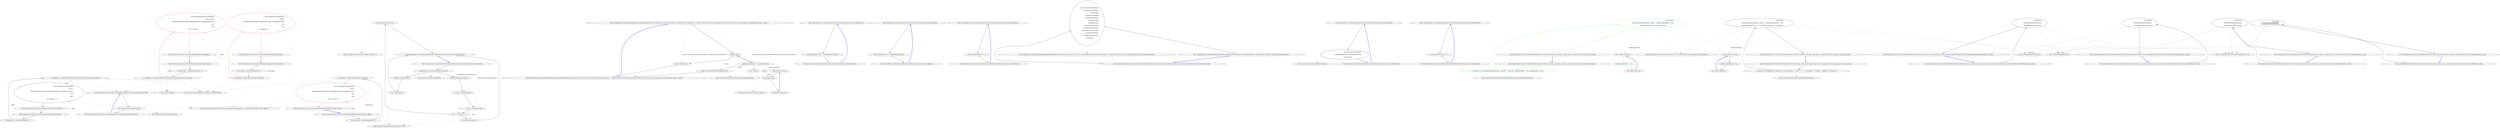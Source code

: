 digraph  {
n0 [cluster="CommandLine.Infrastructure.FSharpOptionHelper.GetUnderlyingType(System.Type)", label="Entry CommandLine.Infrastructure.FSharpOptionHelper.GetUnderlyingType(System.Type)", span="8-8"];
n1 [cluster="CommandLine.Infrastructure.FSharpOptionHelper.GetUnderlyingType(System.Type)", label="return type.GetGenericArguments()[0];", span="10-10"];
n2 [cluster="CommandLine.Infrastructure.FSharpOptionHelper.GetUnderlyingType(System.Type)", label="Exit CommandLine.Infrastructure.FSharpOptionHelper.GetUnderlyingType(System.Type)", span="8-8"];
n3 [cluster="System.Type.GetGenericArguments()", label="Entry System.Type.GetGenericArguments()", span="0-0"];
n4 [cluster="CommandLine.Infrastructure.FSharpOptionHelper.Some(System.Type, object)", label="Entry CommandLine.Infrastructure.FSharpOptionHelper.Some(System.Type, object)", span="13-13"];
n5 [cluster="CommandLine.Infrastructure.FSharpOptionHelper.Some(System.Type, object)", label="var optionType = typeof(FSharpOption<>)", span="15-15"];
n6 [cluster="CommandLine.Infrastructure.FSharpOptionHelper.Some(System.Type, object)", label="var typedType = optionType.MakeGenericType(type)", span="16-16"];
n7 [cluster="CommandLine.Infrastructure.FSharpOptionHelper.Some(System.Type, object)", color=red, community=2, label="1: return typedType.InvokeMember(\r\n                ''Some'',\r\n                BindingFlags.InvokeMethod | BindingFlags.Public | BindingFlags.Static,\r\n                null,\r\n                null,\r\n                new [] { value });", span="18-23"];
n9 [cluster="System.Type.MakeGenericType(params System.Type[])", label="Entry System.Type.MakeGenericType(params System.Type[])", span="0-0"];
n8 [cluster="CommandLine.Infrastructure.FSharpOptionHelper.Some(System.Type, object)", label="Exit CommandLine.Infrastructure.FSharpOptionHelper.Some(System.Type, object)", span="13-13"];
n10 [cluster="System.Type.InvokeMember(string, System.Reflection.BindingFlags, System.Reflection.Binder, object, object[])", label="Entry System.Type.InvokeMember(string, System.Reflection.BindingFlags, System.Reflection.Binder, object, object[])", span="0-0"];
n11 [cluster="CommandLine.Infrastructure.FSharpOptionHelper.None(System.Type)", label="Entry CommandLine.Infrastructure.FSharpOptionHelper.None(System.Type)", span="26-26"];
n12 [cluster="CommandLine.Infrastructure.FSharpOptionHelper.None(System.Type)", label="var optionType = typeof(FSharpOption<>)", span="28-28"];
n13 [cluster="CommandLine.Infrastructure.FSharpOptionHelper.None(System.Type)", label="var typedType = optionType.MakeGenericType(type)", span="29-29"];
n14 [cluster="CommandLine.Infrastructure.FSharpOptionHelper.None(System.Type)", color=red, community=2, label="1: return typedType.InvokeMember(\r\n                ''None'',\r\n                BindingFlags.GetProperty | BindingFlags.Public | BindingFlags.Static,\r\n                null,\r\n                null,\r\n                new object[] {});", span="31-36"];
n15 [cluster="CommandLine.Infrastructure.FSharpOptionHelper.None(System.Type)", label="Exit CommandLine.Infrastructure.FSharpOptionHelper.None(System.Type)", span="26-26"];
n16 [cluster="CommandLine.Infrastructure.FSharpOptionHelper.ValueOf(object)", label="Entry CommandLine.Infrastructure.FSharpOptionHelper.ValueOf(object)", span="39-39"];
n17 [cluster="CommandLine.Infrastructure.FSharpOptionHelper.ValueOf(object)", label="var optionType = typeof(FSharpOption<>)", span="41-41"];
n18 [cluster="CommandLine.Infrastructure.FSharpOptionHelper.ValueOf(object)", label="var typedType = optionType.MakeGenericType(GetUnderlyingType(value.GetType()))", span="42-42"];
n19 [cluster="CommandLine.Infrastructure.FSharpOptionHelper.ValueOf(object)", label="return typedType.InvokeMember(\r\n                ''Value'',\r\n                BindingFlags.GetProperty | BindingFlags.Public | BindingFlags.Instance,\r\n                null,\r\n                value,\r\n                new object[] { });", span="44-49"];
n21 [cluster="object.GetType()", label="Entry object.GetType()", span="0-0"];
n20 [cluster="CommandLine.Infrastructure.FSharpOptionHelper.ValueOf(object)", label="Exit CommandLine.Infrastructure.FSharpOptionHelper.ValueOf(object)", span="39-39"];
n22 [cluster="CommandLine.Infrastructure.FSharpOptionHelper.IsSome(object)", label="Entry CommandLine.Infrastructure.FSharpOptionHelper.IsSome(object)", span="52-52"];
n23 [cluster="CommandLine.Infrastructure.FSharpOptionHelper.IsSome(object)", label="var optionType = typeof(FSharpOption<>)", span="54-54"];
n24 [cluster="CommandLine.Infrastructure.FSharpOptionHelper.IsSome(object)", label="var typedType = optionType.MakeGenericType(GetUnderlyingType(value.GetType()))", span="55-55"];
n25 [cluster="CommandLine.Infrastructure.FSharpOptionHelper.IsSome(object)", color=red, community=1, label="2: return (bool)typedType.InvokeMember(\r\n                ''get_IsSome'',\r\n                BindingFlags.InvokeMethod | BindingFlags.Public | BindingFlags.Static,\r\n                null,\r\n                null,\r\n                new [] { value });", span="57-62"];
n26 [cluster="CommandLine.Infrastructure.FSharpOptionHelper.IsSome(object)", label="Exit CommandLine.Infrastructure.FSharpOptionHelper.IsSome(object)", span="52-52"];
m0_35 [cluster="CommandLine.Infrastructure.Maybe.Nothing<T>()", file="ReflectionExtensions.cs", label="Entry CommandLine.Infrastructure.Maybe.Nothing<T>()", span="66-66"];
m0_10 [cluster="CommandLine.Core.SpecificationExtensions.ThrowingValidate(System.Collections.Generic.IEnumerable<CommandLine.Core.Specification>, System.Collections.Generic.IEnumerable<System.Tuple<System.Func<CommandLine.Core.Specification, bool>, string>>)", file="ReflectionExtensions.cs", label="Entry CommandLine.Core.SpecificationExtensions.ThrowingValidate(System.Collections.Generic.IEnumerable<CommandLine.Core.Specification>, System.Collections.Generic.IEnumerable<System.Tuple<System.Func<CommandLine.Core.Specification, bool>, string>>)", span="38-38"];
m0_11 [cluster="CommandLine.Core.SpecificationExtensions.ThrowingValidate(System.Collections.Generic.IEnumerable<CommandLine.Core.Specification>, System.Collections.Generic.IEnumerable<System.Tuple<System.Func<CommandLine.Core.Specification, bool>, string>>)", file="ReflectionExtensions.cs", label=guardsLookup, span="40-40"];
m0_12 [cluster="CommandLine.Core.SpecificationExtensions.ThrowingValidate(System.Collections.Generic.IEnumerable<CommandLine.Core.Specification>, System.Collections.Generic.IEnumerable<System.Tuple<System.Func<CommandLine.Core.Specification, bool>, string>>)", file="ReflectionExtensions.cs", label="specifications.Any(spec => guard.Item1(spec))", span="42-42"];
m0_14 [cluster="CommandLine.Core.SpecificationExtensions.ThrowingValidate(System.Collections.Generic.IEnumerable<CommandLine.Core.Specification>, System.Collections.Generic.IEnumerable<System.Tuple<System.Func<CommandLine.Core.Specification, bool>, string>>)", file="ReflectionExtensions.cs", label="return specifications;", span="48-48"];
m0_13 [cluster="CommandLine.Core.SpecificationExtensions.ThrowingValidate(System.Collections.Generic.IEnumerable<CommandLine.Core.Specification>, System.Collections.Generic.IEnumerable<System.Tuple<System.Func<CommandLine.Core.Specification, bool>, string>>)", file="ReflectionExtensions.cs", label="throw new ApplicationException(guard.Item2);", span="44-44"];
m0_15 [cluster="CommandLine.Core.SpecificationExtensions.ThrowingValidate(System.Collections.Generic.IEnumerable<CommandLine.Core.Specification>, System.Collections.Generic.IEnumerable<System.Tuple<System.Func<CommandLine.Core.Specification, bool>, string>>)", file="ReflectionExtensions.cs", label="Exit CommandLine.Core.SpecificationExtensions.ThrowingValidate(System.Collections.Generic.IEnumerable<CommandLine.Core.Specification>, System.Collections.Generic.IEnumerable<System.Tuple<System.Func<CommandLine.Core.Specification, bool>, string>>)", span="38-38"];
m0_34 [cluster="CommandLine.Infrastructure.Maybe.Just<T>(T)", file="ReflectionExtensions.cs", label="Entry CommandLine.Infrastructure.Maybe.Just<T>(T)", span="71-71"];
m0_33 [cluster="System.Type.ToDescriptorKind()", file="ReflectionExtensions.cs", label="Entry System.Type.ToDescriptorKind()", span="22-22"];
m0_0 [cluster="CommandLine.Core.SpecificationExtensions.IsOption(CommandLine.Core.Specification)", file="ReflectionExtensions.cs", label="Entry CommandLine.Core.SpecificationExtensions.IsOption(CommandLine.Core.Specification)", span="11-11"];
m0_1 [cluster="CommandLine.Core.SpecificationExtensions.IsOption(CommandLine.Core.Specification)", file="ReflectionExtensions.cs", label="return specification.Tag == SpecificationType.Option;", span="13-13"];
m0_2 [cluster="CommandLine.Core.SpecificationExtensions.IsOption(CommandLine.Core.Specification)", file="ReflectionExtensions.cs", label="Exit CommandLine.Core.SpecificationExtensions.IsOption(CommandLine.Core.Specification)", span="11-11"];
m0_3 [cluster="CommandLine.Core.SpecificationExtensions.IsValue(CommandLine.Core.Specification)", file="ReflectionExtensions.cs", label="Entry CommandLine.Core.SpecificationExtensions.IsValue(CommandLine.Core.Specification)", span="16-16"];
m0_4 [cluster="CommandLine.Core.SpecificationExtensions.IsValue(CommandLine.Core.Specification)", file="ReflectionExtensions.cs", label="return specification.Tag == SpecificationType.Value;", span="18-18"];
m0_5 [cluster="CommandLine.Core.SpecificationExtensions.IsValue(CommandLine.Core.Specification)", file="ReflectionExtensions.cs", label="Exit CommandLine.Core.SpecificationExtensions.IsValue(CommandLine.Core.Specification)", span="16-16"];
m0_18 [cluster="lambda expression", file="ReflectionExtensions.cs", label="Entry lambda expression", span="42-42"];
m0_19 [cluster="lambda expression", file="ReflectionExtensions.cs", label="guard.Item1(spec)", span="42-42"];
m0_20 [cluster="lambda expression", file="ReflectionExtensions.cs", label="Exit lambda expression", span="42-42"];
m0_22 [cluster="CommandLine.Core.SpecificationExtensions.GetMaxValueCount(CommandLine.Core.Specification)", file="ReflectionExtensions.cs", label="Entry CommandLine.Core.SpecificationExtensions.GetMaxValueCount(CommandLine.Core.Specification)", span="51-51"];
m0_23 [cluster="CommandLine.Core.SpecificationExtensions.GetMaxValueCount(CommandLine.Core.Specification)", file="ReflectionExtensions.cs", label="specification.ConversionType.ToDescriptorKind()", span="53-53"];
m0_27 [cluster="CommandLine.Core.SpecificationExtensions.GetMaxValueCount(CommandLine.Core.Specification)", file="ReflectionExtensions.cs", label="var min = specification.Min", span="58-58"];
m0_28 [cluster="CommandLine.Core.SpecificationExtensions.GetMaxValueCount(CommandLine.Core.Specification)", file="ReflectionExtensions.cs", label="var max = specification.Max", span="59-59"];
m0_24 [cluster="CommandLine.Core.SpecificationExtensions.GetMaxValueCount(CommandLine.Core.Specification)", file="ReflectionExtensions.cs", label="TypeDescriptorKind.Scalar", span="55-55"];
m0_26 [cluster="CommandLine.Core.SpecificationExtensions.GetMaxValueCount(CommandLine.Core.Specification)", file="ReflectionExtensions.cs", label="TypeDescriptorKind.Sequence", span="57-57"];
m0_25 [cluster="CommandLine.Core.SpecificationExtensions.GetMaxValueCount(CommandLine.Core.Specification)", file="ReflectionExtensions.cs", label="return  Maybe.Just(1);", span="56-56"];
m0_29 [cluster="CommandLine.Core.SpecificationExtensions.GetMaxValueCount(CommandLine.Core.Specification)", file="ReflectionExtensions.cs", label="min >= 0 && max >= 0", span="60-60"];
m0_30 [cluster="CommandLine.Core.SpecificationExtensions.GetMaxValueCount(CommandLine.Core.Specification)", file="ReflectionExtensions.cs", label="return Maybe.Just(max);", span="62-62"];
m0_31 [cluster="CommandLine.Core.SpecificationExtensions.GetMaxValueCount(CommandLine.Core.Specification)", file="ReflectionExtensions.cs", label="return Maybe.Nothing<int>();", span="67-67"];
m0_32 [cluster="CommandLine.Core.SpecificationExtensions.GetMaxValueCount(CommandLine.Core.Specification)", file="ReflectionExtensions.cs", label="Exit CommandLine.Core.SpecificationExtensions.GetMaxValueCount(CommandLine.Core.Specification)", span="51-51"];
m0_21 [cluster="System.Func<T, TResult>.Invoke(T)", file="ReflectionExtensions.cs", label="Entry System.Func<T, TResult>.Invoke(T)", span="0-0"];
m0_36 [cluster="CommandLine.Core.SpecificationExtensions.IsMinNotSpecified(CommandLine.Core.Specification)", file="ReflectionExtensions.cs", label="Entry CommandLine.Core.SpecificationExtensions.IsMinNotSpecified(CommandLine.Core.Specification)", span="70-70"];
m0_37 [cluster="CommandLine.Core.SpecificationExtensions.IsMinNotSpecified(CommandLine.Core.Specification)", file="ReflectionExtensions.cs", label="return specification.Min == -1;", span="72-72"];
m0_38 [cluster="CommandLine.Core.SpecificationExtensions.IsMinNotSpecified(CommandLine.Core.Specification)", file="ReflectionExtensions.cs", label="Exit CommandLine.Core.SpecificationExtensions.IsMinNotSpecified(CommandLine.Core.Specification)", span="70-70"];
m0_9 [cluster="CommandLine.Core.OptionSpecification.OptionSpecification(string, string, bool, string, int, int, char, CommandLine.Infrastructure.Maybe<object>, System.Type, string, string, System.Collections.Generic.IEnumerable<string>)", file="ReflectionExtensions.cs", label="Entry CommandLine.Core.OptionSpecification.OptionSpecification(string, string, bool, string, int, int, char, CommandLine.Infrastructure.Maybe<object>, System.Type, string, string, System.Collections.Generic.IEnumerable<string>)", span="17-17"];
m0_17 [cluster="System.ApplicationException.ApplicationException(string)", file="ReflectionExtensions.cs", label="Entry System.ApplicationException.ApplicationException(string)", span="0-0"];
m0_42 [cluster="CommandLine.Core.SpecificationExtensions.GetSetName(CommandLine.Core.Specification)", file="ReflectionExtensions.cs", label="Entry CommandLine.Core.SpecificationExtensions.GetSetName(CommandLine.Core.Specification)", span="80-80"];
m0_43 [cluster="CommandLine.Core.SpecificationExtensions.GetSetName(CommandLine.Core.Specification)", file="ReflectionExtensions.cs", label="return specification.IsOption()\r\n                ? ((OptionSpecification)specification).SetName\r\n                : string.Empty;", span="82-84"];
m0_44 [cluster="CommandLine.Core.SpecificationExtensions.GetSetName(CommandLine.Core.Specification)", file="ReflectionExtensions.cs", label="Exit CommandLine.Core.SpecificationExtensions.GetSetName(CommandLine.Core.Specification)", span="80-80"];
m0_16 [cluster="Unk.Any", file="ReflectionExtensions.cs", label="Entry Unk.Any", span=""];
m0_45 [cluster="CommandLine.Core.Specification.IsOption()", file="ReflectionExtensions.cs", label="Entry CommandLine.Core.Specification.IsOption()", span="11-11"];
m0_6 [cluster="CommandLine.Core.SpecificationExtensions.WithLongName(CommandLine.Core.OptionSpecification, string, System.Collections.Generic.IEnumerable<string>)", file="ReflectionExtensions.cs", label="Entry CommandLine.Core.SpecificationExtensions.WithLongName(CommandLine.Core.OptionSpecification, string, System.Collections.Generic.IEnumerable<string>)", span="21-21"];
m0_7 [cluster="CommandLine.Core.SpecificationExtensions.WithLongName(CommandLine.Core.OptionSpecification, string, System.Collections.Generic.IEnumerable<string>)", file="ReflectionExtensions.cs", label="return new OptionSpecification(\r\n                specification.ShortName,\r\n                newLongName,\r\n                specification.Required,\r\n                specification.SetName,\r\n                specification.Min,\r\n                specification.Max,\r\n                specification.Separator,\r\n                specification.DefaultValue,\r\n                specification.ConversionType,\r\n                specification.HelpText,\r\n                specification.MetaValue,\r\n                enumValues);", span="23-35"];
m0_8 [cluster="CommandLine.Core.SpecificationExtensions.WithLongName(CommandLine.Core.OptionSpecification, string, System.Collections.Generic.IEnumerable<string>)", file="ReflectionExtensions.cs", label="Exit CommandLine.Core.SpecificationExtensions.WithLongName(CommandLine.Core.OptionSpecification, string, System.Collections.Generic.IEnumerable<string>)", span="21-21"];
m0_39 [cluster="CommandLine.Core.SpecificationExtensions.IsMaxNotSpecified(CommandLine.Core.Specification)", file="ReflectionExtensions.cs", label="Entry CommandLine.Core.SpecificationExtensions.IsMaxNotSpecified(CommandLine.Core.Specification)", span="75-75"];
m0_40 [cluster="CommandLine.Core.SpecificationExtensions.IsMaxNotSpecified(CommandLine.Core.Specification)", file="ReflectionExtensions.cs", label="return specification.Max == -1;", span="77-77"];
m0_41 [cluster="CommandLine.Core.SpecificationExtensions.IsMaxNotSpecified(CommandLine.Core.Specification)", file="ReflectionExtensions.cs", label="Exit CommandLine.Core.SpecificationExtensions.IsMaxNotSpecified(CommandLine.Core.Specification)", span="75-75"];
m0_46 [file="ReflectionExtensions.cs", label=guard, span=""];
m2_4 [cluster="CommandLine.Parser.FormatCommandLine<T>(T)", file="UnParserExtensionsTests.cs", label="Entry CommandLine.Parser.FormatCommandLine<T>(T)", span="57-57"];
m2_20 [cluster="CommandLine.Parser.FormatCommandLine<T>(T, System.Action<CommandLine.UnParserSettings>)", file="UnParserExtensionsTests.cs", label="Entry CommandLine.Parser.FormatCommandLine<T>(T, System.Action<CommandLine.UnParserSettings>)", span="71-71"];
m2_28 [cluster="CommandLine.Tests.Fakes.FakeOptions.FakeOptions()", file="UnParserExtensionsTests.cs", label="Entry CommandLine.Tests.Fakes.FakeOptions.FakeOptions()", span="6-6"];
m2_3 [cluster="CommandLine.Parser.Parser()", file="UnParserExtensionsTests.cs", label="Entry CommandLine.Parser.Parser()", span="26-26"];
m2_15 [cluster="CommandLine.Tests.Unit.UnParserExtensionsTests.UnParsing_instance_with_group_switches_returns_command_line_with_switches_grouped()", file="UnParserExtensionsTests.cs", label="Entry CommandLine.Tests.Unit.UnParserExtensionsTests.UnParsing_instance_with_group_switches_returns_command_line_with_switches_grouped()", span="50-50"];
m2_16 [cluster="CommandLine.Tests.Unit.UnParserExtensionsTests.UnParsing_instance_with_group_switches_returns_command_line_with_switches_grouped()", color=green, community=0, file="UnParserExtensionsTests.cs", label="1: var options = new FakeOptionsWithSwitches { InputFile = ''input.bin'', HumanReadable = true, IgnoreWarnings = true }", span="52-52"];
m2_17 [cluster="CommandLine.Tests.Unit.UnParserExtensionsTests.UnParsing_instance_with_group_switches_returns_command_line_with_switches_grouped()", color=green, community=0, file="UnParserExtensionsTests.cs", label="0: new Parser()\r\n                .FormatCommandLine(options, config => config.GroupSwitches = true)\r\n                .ShouldBeEquivalentTo(''-hi --input input.bin'')", span="53-55"];
m2_18 [cluster="CommandLine.Tests.Unit.UnParserExtensionsTests.UnParsing_instance_with_group_switches_returns_command_line_with_switches_grouped()", file="UnParserExtensionsTests.cs", label="Exit CommandLine.Tests.Unit.UnParserExtensionsTests.UnParsing_instance_with_group_switches_returns_command_line_with_switches_grouped()", span="50-50"];
m2_12 [cluster="CommandLine.Tests.Unit.UnParserExtensionsTests.UnParsing_instance_with_fsharp_option_returns_command_line(CommandLine.Tests.Fakes.FakeOptionsWithFSharpOption, string)", file="UnParserExtensionsTests.cs", label="Entry CommandLine.Tests.Unit.UnParserExtensionsTests.UnParsing_instance_with_fsharp_option_returns_command_line(CommandLine.Tests.Fakes.FakeOptionsWithFSharpOption, string)", span="42-42"];
m2_13 [cluster="CommandLine.Tests.Unit.UnParserExtensionsTests.UnParsing_instance_with_fsharp_option_returns_command_line(CommandLine.Tests.Fakes.FakeOptionsWithFSharpOption, string)", file="UnParserExtensionsTests.cs", label="new Parser()\r\n                .FormatCommandLine(options)\r\n                .ShouldBeEquivalentTo(result)", span="44-46"];
m2_14 [cluster="CommandLine.Tests.Unit.UnParserExtensionsTests.UnParsing_instance_with_fsharp_option_returns_command_line(CommandLine.Tests.Fakes.FakeOptionsWithFSharpOption, string)", file="UnParserExtensionsTests.cs", label="Exit CommandLine.Tests.Unit.UnParserExtensionsTests.UnParsing_instance_with_fsharp_option_returns_command_line(CommandLine.Tests.Fakes.FakeOptionsWithFSharpOption, string)", span="42-42"];
m2_9 [cluster="CommandLine.Tests.Unit.UnParserExtensionsTests.UnParsing_immutable_instance_returns_command_line(CommandLine.Tests.Fakes.FakeImmutableOptions, string)", file="UnParserExtensionsTests.cs", label="Entry CommandLine.Tests.Unit.UnParserExtensionsTests.UnParsing_immutable_instance_returns_command_line(CommandLine.Tests.Fakes.FakeImmutableOptions, string)", span="33-33"];
m2_10 [cluster="CommandLine.Tests.Unit.UnParserExtensionsTests.UnParsing_immutable_instance_returns_command_line(CommandLine.Tests.Fakes.FakeImmutableOptions, string)", file="UnParserExtensionsTests.cs", label="new Parser()\r\n                .FormatCommandLine(options)\r\n                .ShouldBeEquivalentTo(result)", span="35-37"];
m2_11 [cluster="CommandLine.Tests.Unit.UnParserExtensionsTests.UnParsing_immutable_instance_returns_command_line(CommandLine.Tests.Fakes.FakeImmutableOptions, string)", file="UnParserExtensionsTests.cs", label="Exit CommandLine.Tests.Unit.UnParserExtensionsTests.UnParsing_immutable_instance_returns_command_line(CommandLine.Tests.Fakes.FakeImmutableOptions, string)", span="33-33"];
m2_29 [cluster="lambda expression", file="UnParserExtensionsTests.cs", label="Entry lambda expression", span="63-63"];
m2_21 [cluster="lambda expression", file="UnParserExtensionsTests.cs", label="Entry lambda expression", span="54-54"];
m2_22 [cluster="lambda expression", color=green, community=0, file="UnParserExtensionsTests.cs", label="0: config.GroupSwitches = true", span="54-54"];
m2_23 [cluster="lambda expression", file="UnParserExtensionsTests.cs", label="Exit lambda expression", span="54-54"];
m2_30 [cluster="lambda expression", file="UnParserExtensionsTests.cs", label="config.UseEqualToken = true", span="63-63"];
m2_31 [cluster="lambda expression", file="UnParserExtensionsTests.cs", label="Exit lambda expression", span="63-63"];
m2_19 [cluster="CommandLine.Tests.Fakes.FakeOptionsWithSwitches.FakeOptionsWithSwitches()", file="UnParserExtensionsTests.cs", label="Entry CommandLine.Tests.Fakes.FakeOptionsWithSwitches.FakeOptionsWithSwitches()", span="4-4"];
m2_6 [cluster="CommandLine.Tests.Unit.UnParserExtensionsTests.UnParsing_instance_returns_command_line_for_verbs(CommandLine.Tests.Fakes.AddOptions, string)", file="UnParserExtensionsTests.cs", label="Entry CommandLine.Tests.Unit.UnParserExtensionsTests.UnParsing_instance_returns_command_line_for_verbs(CommandLine.Tests.Fakes.AddOptions, string)", span="24-24"];
m2_7 [cluster="CommandLine.Tests.Unit.UnParserExtensionsTests.UnParsing_instance_returns_command_line_for_verbs(CommandLine.Tests.Fakes.AddOptions, string)", file="UnParserExtensionsTests.cs", label="new Parser()\r\n                .FormatCommandLine(options)\r\n                .ShouldBeEquivalentTo(result)", span="26-28"];
m2_8 [cluster="CommandLine.Tests.Unit.UnParserExtensionsTests.UnParsing_instance_returns_command_line_for_verbs(CommandLine.Tests.Fakes.AddOptions, string)", file="UnParserExtensionsTests.cs", label="Exit CommandLine.Tests.Unit.UnParserExtensionsTests.UnParsing_instance_returns_command_line_for_verbs(CommandLine.Tests.Fakes.AddOptions, string)", span="24-24"];
m2_24 [cluster="CommandLine.Tests.Unit.UnParserExtensionsTests.UnParsing_instance_with_equal_token_returns_command_line_with_long_option_using_equal_sign()", file="UnParserExtensionsTests.cs", label="Entry CommandLine.Tests.Unit.UnParserExtensionsTests.UnParsing_instance_with_equal_token_returns_command_line_with_long_option_using_equal_sign()", span="59-59"];
m2_26 [cluster="CommandLine.Tests.Unit.UnParserExtensionsTests.UnParsing_instance_with_equal_token_returns_command_line_with_long_option_using_equal_sign()", file="UnParserExtensionsTests.cs", label="new Parser()\r\n                .FormatCommandLine(options, config => config.UseEqualToken = true)\r\n                .ShouldBeEquivalentTo(''-i 1 2 3 --stringvalue=nospaces -x 123456789'')", span="62-64"];
m2_25 [cluster="CommandLine.Tests.Unit.UnParserExtensionsTests.UnParsing_instance_with_equal_token_returns_command_line_with_long_option_using_equal_sign()", file="UnParserExtensionsTests.cs", label="var options = new FakeOptions { BoolValue = true, IntSequence = new[] { 1, 2, 3 }, StringValue = ''nospaces'', LongValue = 123456789 }", span="61-61"];
m2_27 [cluster="CommandLine.Tests.Unit.UnParserExtensionsTests.UnParsing_instance_with_equal_token_returns_command_line_with_long_option_using_equal_sign()", file="UnParserExtensionsTests.cs", label="Exit CommandLine.Tests.Unit.UnParserExtensionsTests.UnParsing_instance_with_equal_token_returns_command_line_with_long_option_using_equal_sign()", span="59-59"];
m2_0 [cluster="CommandLine.Tests.Unit.UnParserExtensionsTests.UnParsing_instance_returns_command_line(CommandLine.Tests.Fakes.FakeOptions, string)", file="UnParserExtensionsTests.cs", label="Entry CommandLine.Tests.Unit.UnParserExtensionsTests.UnParsing_instance_returns_command_line(CommandLine.Tests.Fakes.FakeOptions, string)", span="15-15"];
m2_1 [cluster="CommandLine.Tests.Unit.UnParserExtensionsTests.UnParsing_instance_returns_command_line(CommandLine.Tests.Fakes.FakeOptions, string)", file="UnParserExtensionsTests.cs", label="new Parser()\r                .FormatCommandLine(options)\r                .ShouldBeEquivalentTo(result)", span="17-19"];
m2_2 [cluster="CommandLine.Tests.Unit.UnParserExtensionsTests.UnParsing_instance_returns_command_line(CommandLine.Tests.Fakes.FakeOptions, string)", file="UnParserExtensionsTests.cs", label="Exit CommandLine.Tests.Unit.UnParserExtensionsTests.UnParsing_instance_returns_command_line(CommandLine.Tests.Fakes.FakeOptions, string)", span="15-15"];
m2_5 [cluster="Unk.ShouldBeEquivalentTo", file="UnParserExtensionsTests.cs", label="Entry Unk.ShouldBeEquivalentTo", span=""];
n0 -> n1  [key=0, style=solid];
n1 -> n2  [key=0, style=solid];
n1 -> n3  [key=2, style=dotted];
n2 -> n0  [color=blue, key=0, style=bold];
n4 -> n5  [key=0, style=solid];
n4 -> n6  [color=darkseagreen4, key=1, label="System.Type", style=dashed];
n4 -> n7  [color=red, key=1, label=object, style=dashed];
n5 -> n6  [key=0, style=solid];
n6 -> n7  [color=red, key=0, style=solid];
n6 -> n9  [key=2, style=dotted];
n7 -> n8  [color=red, key=0, style=solid];
n7 -> n10  [color=red, key=2, style=dotted];
n8 -> n4  [color=blue, key=0, style=bold];
n11 -> n12  [key=0, style=solid];
n11 -> n13  [color=darkseagreen4, key=1, label="System.Type", style=dashed];
n12 -> n13  [key=0, style=solid];
n13 -> n14  [color=red, key=0, style=solid];
n13 -> n9  [key=2, style=dotted];
n14 -> n15  [color=red, key=0, style=solid];
n14 -> n10  [color=red, key=2, style=dotted];
n15 -> n11  [color=blue, key=0, style=bold];
n16 -> n17  [key=0, style=solid];
n16 -> n18  [color=darkseagreen4, key=1, label=object, style=dashed];
n16 -> n19  [color=darkseagreen4, key=1, label=object, style=dashed];
n17 -> n18  [key=0, style=solid];
n18 -> n19  [key=0, style=solid];
n18 -> n21  [key=2, style=dotted];
n18 -> n0  [key=2, style=dotted];
n18 -> n9  [key=2, style=dotted];
n19 -> n20  [key=0, style=solid];
n19 -> n10  [key=2, style=dotted];
n20 -> n16  [color=blue, key=0, style=bold];
n22 -> n23  [key=0, style=solid];
n22 -> n24  [color=darkseagreen4, key=1, label=object, style=dashed];
n22 -> n25  [color=red, key=1, label=object, style=dashed];
n23 -> n24  [key=0, style=solid];
n24 -> n25  [color=red, key=0, style=solid];
n24 -> n21  [key=2, style=dotted];
n24 -> n0  [key=2, style=dotted];
n24 -> n9  [key=2, style=dotted];
n25 -> n26  [color=red, key=0, style=solid];
n25 -> n10  [color=red, key=2, style=dotted];
n26 -> n22  [color=blue, key=0, style=bold];
m0_10 -> m0_11  [key=0, style=solid];
m0_10 -> m0_12  [color=darkseagreen4, key=1, label="System.Collections.Generic.IEnumerable<CommandLine.Core.Specification>", style=dashed];
m0_10 -> m0_14  [color=darkseagreen4, key=1, label="System.Collections.Generic.IEnumerable<CommandLine.Core.Specification>", style=dashed];
m0_11 -> m0_12  [key=0, style=solid];
m0_11 -> m0_14  [key=0, style=solid];
m0_11 -> m0_19  [color=darkseagreen4, key=1, label=guard, style=dashed];
m0_11 -> m0_13  [color=darkseagreen4, key=1, label=guard, style=dashed];
m0_12 -> m0_13  [key=0, style=solid];
m0_12 -> m0_11  [key=0, style=solid];
m0_12 -> m0_16  [key=2, style=dotted];
m0_12 -> m0_18  [color=darkseagreen4, key=1, label="lambda expression", style=dashed];
m0_14 -> m0_15  [key=0, style=solid];
m0_13 -> m0_15  [key=0, style=solid];
m0_13 -> m0_17  [key=2, style=dotted];
m0_15 -> m0_10  [color=blue, key=0, style=bold];
m0_0 -> m0_1  [key=0, style=solid];
m0_1 -> m0_2  [key=0, style=solid];
m0_2 -> m0_0  [color=blue, key=0, style=bold];
m0_3 -> m0_4  [key=0, style=solid];
m0_4 -> m0_5  [key=0, style=solid];
m0_5 -> m0_3  [color=blue, key=0, style=bold];
m0_18 -> m0_19  [key=0, style=solid];
m0_19 -> m0_20  [key=0, style=solid];
m0_19 -> m0_21  [key=2, style=dotted];
m0_20 -> m0_18  [color=blue, key=0, style=bold];
m0_22 -> m0_23  [key=0, style=solid];
m0_22 -> m0_27  [color=darkseagreen4, key=1, label="CommandLine.Core.Specification", style=dashed];
m0_22 -> m0_28  [color=darkseagreen4, key=1, label="CommandLine.Core.Specification", style=dashed];
m0_23 -> m0_24  [key=0, style=solid];
m0_23 -> m0_26  [key=0, style=solid];
m0_23 -> m0_33  [key=2, style=dotted];
m0_27 -> m0_28  [key=0, style=solid];
m0_27 -> m0_29  [color=darkseagreen4, key=1, label=min, style=dashed];
m0_28 -> m0_29  [key=0, style=solid];
m0_28 -> m0_30  [color=darkseagreen4, key=1, label=max, style=dashed];
m0_24 -> m0_25  [key=0, style=solid];
m0_26 -> m0_27  [key=0, style=solid];
m0_25 -> m0_32  [key=0, style=solid];
m0_25 -> m0_34  [key=2, style=dotted];
m0_29 -> m0_30  [key=0, style=solid];
m0_29 -> m0_31  [key=0, style=solid];
m0_30 -> m0_32  [key=0, style=solid];
m0_30 -> m0_34  [key=2, style=dotted];
m0_31 -> m0_32  [key=0, style=solid];
m0_31 -> m0_35  [key=2, style=dotted];
m0_32 -> m0_22  [color=blue, key=0, style=bold];
m0_36 -> m0_37  [key=0, style=solid];
m0_37 -> m0_38  [key=0, style=solid];
m0_38 -> m0_36  [color=blue, key=0, style=bold];
m0_42 -> m0_43  [key=0, style=solid];
m0_43 -> m0_44  [key=0, style=solid];
m0_43 -> m0_45  [key=2, style=dotted];
m0_44 -> m0_42  [color=blue, key=0, style=bold];
m0_6 -> m0_7  [key=0, style=solid];
m0_7 -> m0_8  [key=0, style=solid];
m0_7 -> m0_9  [key=2, style=dotted];
m0_8 -> m0_6  [color=blue, key=0, style=bold];
m0_39 -> m0_40  [key=0, style=solid];
m0_40 -> m0_41  [key=0, style=solid];
m0_41 -> m0_39  [color=blue, key=0, style=bold];
m0_46 -> m0_19  [color=darkseagreen4, key=1, label=guard, style=dashed];
m2_15 -> m2_16  [color=green, key=0, style=solid];
m2_16 -> m2_17  [color=green, key=0, style=solid];
m2_16 -> m2_19  [color=green, key=2, style=dotted];
m2_17 -> m2_18  [color=green, key=0, style=solid];
m2_17 -> m2_3  [color=green, key=2, style=dotted];
m2_17 -> m2_20  [color=green, key=2, style=dotted];
m2_17 -> m2_5  [color=green, key=2, style=dotted];
m2_17 -> m2_21  [color=green, key=1, label="lambda expression", style=dashed];
m2_18 -> m2_15  [color=blue, key=0, style=bold];
m2_12 -> m2_13  [key=0, style=solid];
m2_13 -> m2_3  [key=2, style=dotted];
m2_13 -> m2_5  [key=2, style=dotted];
m2_13 -> m2_14  [key=0, style=solid];
m2_13 -> m2_4  [key=2, style=dotted];
m2_14 -> m2_12  [color=blue, key=0, style=bold];
m2_9 -> m2_10  [key=0, style=solid];
m2_10 -> m2_3  [key=2, style=dotted];
m2_10 -> m2_5  [key=2, style=dotted];
m2_10 -> m2_11  [key=0, style=solid];
m2_10 -> m2_4  [key=2, style=dotted];
m2_11 -> m2_9  [color=blue, key=0, style=bold];
m2_29 -> m2_30  [key=0, style=solid];
m2_21 -> m2_22  [color=green, key=0, style=solid];
m2_22 -> m2_23  [color=green, key=0, style=solid];
m2_23 -> m2_21  [color=blue, key=0, style=bold];
m2_30 -> m2_31  [key=0, style=solid];
m2_31 -> m2_29  [color=blue, key=0, style=bold];
m2_6 -> m2_7  [key=0, style=solid];
m2_7 -> m2_3  [key=2, style=dotted];
m2_7 -> m2_5  [key=2, style=dotted];
m2_7 -> m2_8  [key=0, style=solid];
m2_7 -> m2_4  [key=2, style=dotted];
m2_8 -> m2_6  [color=blue, key=0, style=bold];
m2_24 -> m2_25  [key=0, style=solid];
m2_26 -> m2_3  [key=2, style=dotted];
m2_26 -> m2_20  [key=2, style=dotted];
m2_26 -> m2_5  [key=2, style=dotted];
m2_26 -> m2_27  [key=0, style=solid];
m2_26 -> m2_29  [color=darkseagreen4, key=1, label="lambda expression", style=dashed];
m2_25 -> m2_26  [key=0, style=solid];
m2_25 -> m2_28  [key=2, style=dotted];
m2_27 -> m2_24  [color=blue, key=0, style=bold];
m2_0 -> m2_1  [key=0, style=solid];
m2_1 -> m2_3  [key=2, style=dotted];
m2_1 -> m2_5  [key=2, style=dotted];
m2_1 -> m2_2  [key=0, style=solid];
m2_1 -> m2_4  [key=2, style=dotted];
m2_2 -> m2_0  [color=blue, key=0, style=bold];
}
